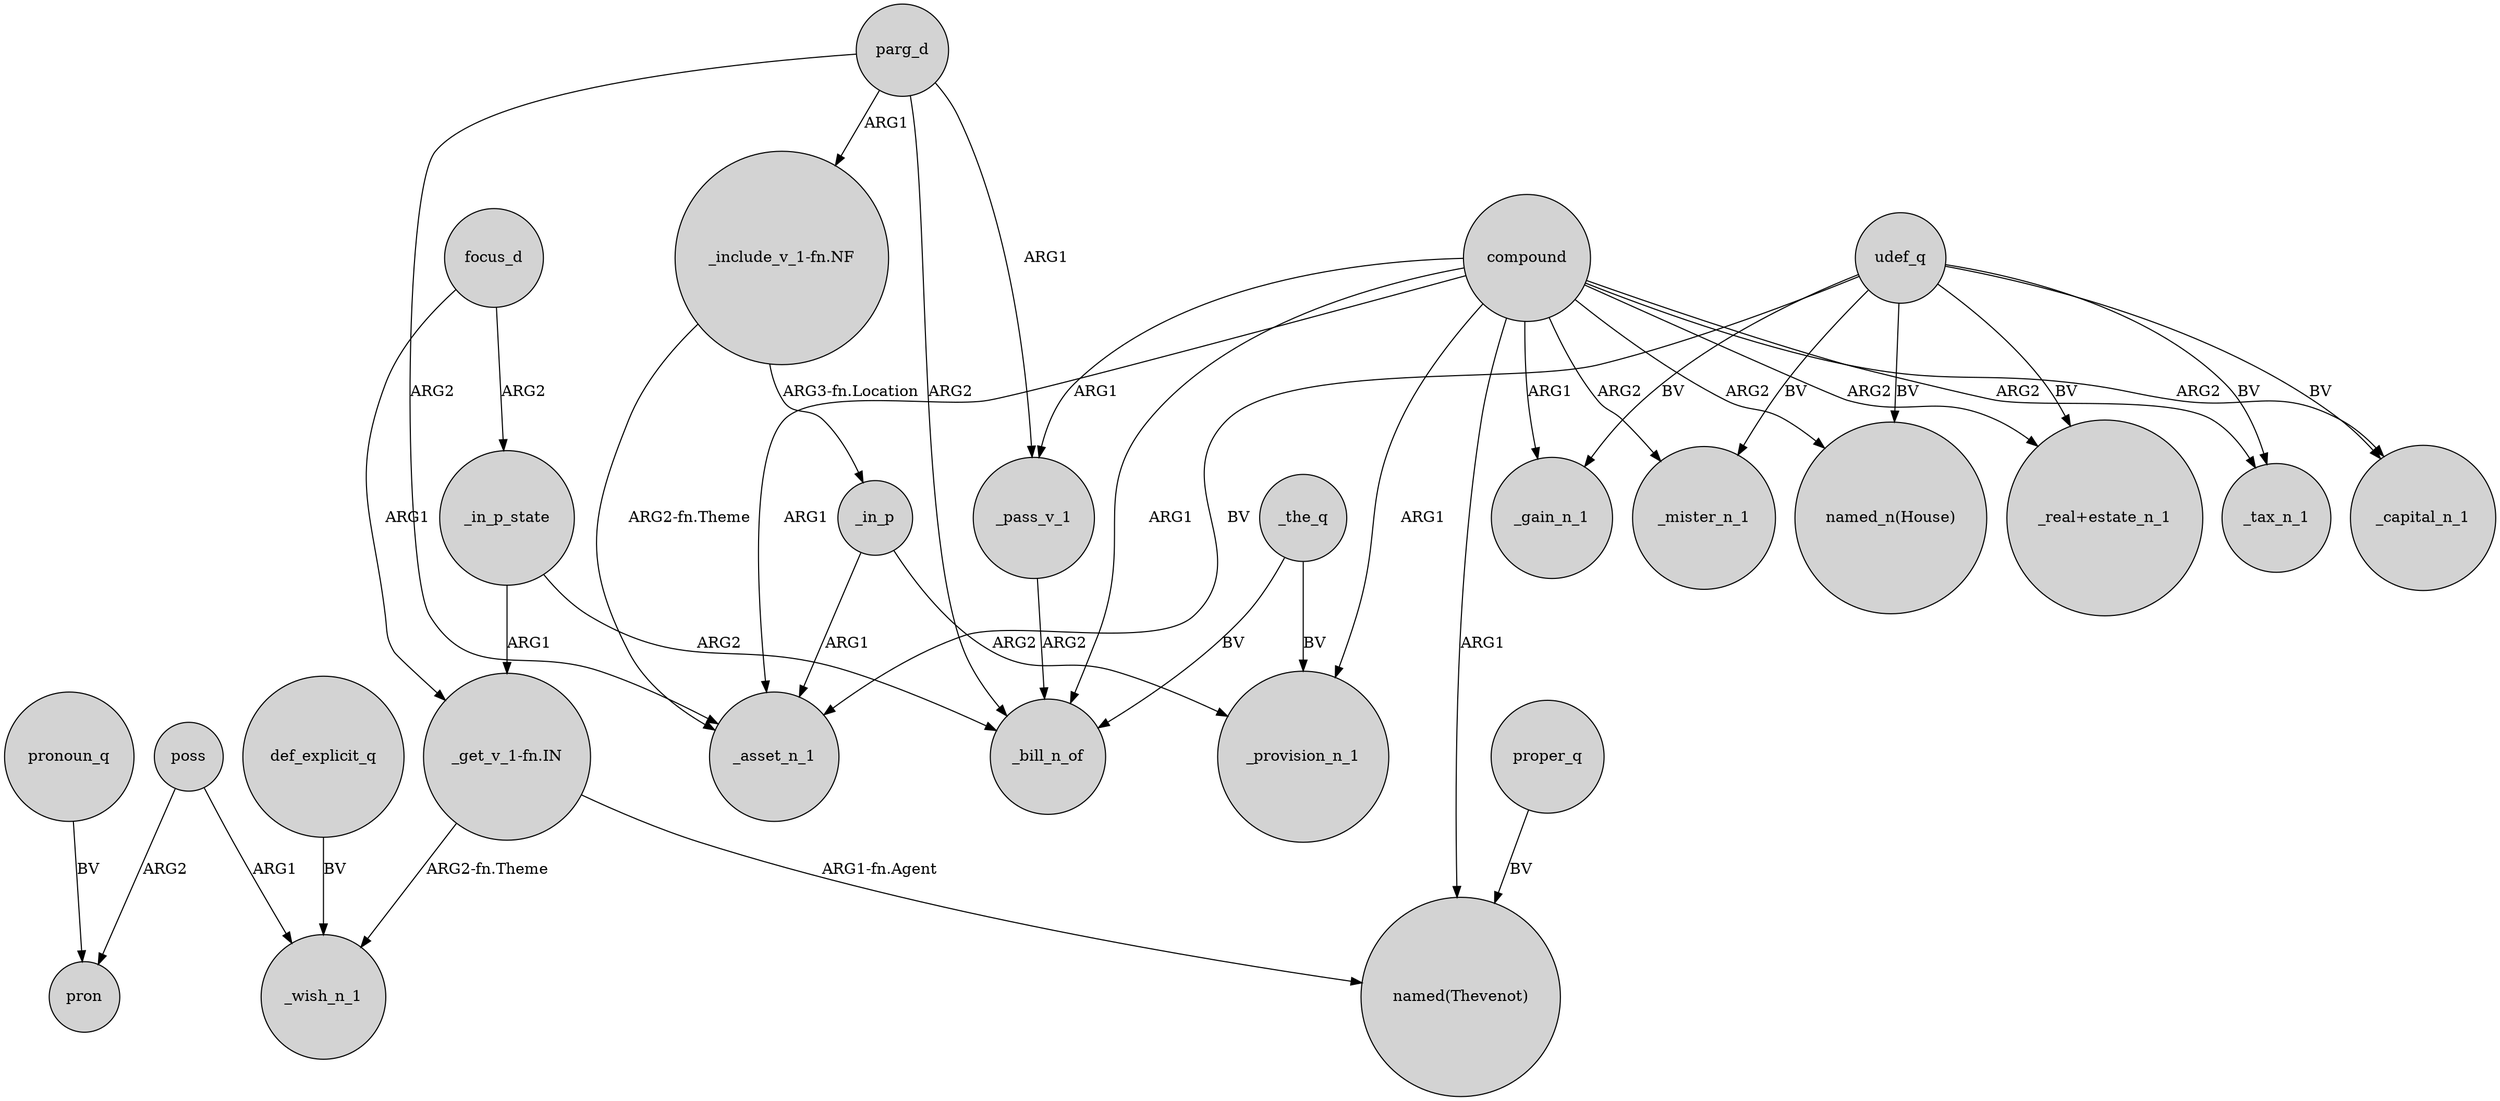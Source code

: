 digraph {
	node [shape=circle style=filled]
	udef_q -> "named_n(House)" [label=BV]
	_the_q -> _bill_n_of [label=BV]
	_pass_v_1 -> _bill_n_of [label=ARG2]
	compound -> _capital_n_1 [label=ARG2]
	compound -> _bill_n_of [label=ARG1]
	poss -> pron [label=ARG2]
	udef_q -> _gain_n_1 [label=BV]
	def_explicit_q -> _wish_n_1 [label=BV]
	compound -> _mister_n_1 [label=ARG2]
	focus_d -> _in_p_state [label=ARG2]
	udef_q -> _mister_n_1 [label=BV]
	parg_d -> _pass_v_1 [label=ARG1]
	poss -> _wish_n_1 [label=ARG1]
	compound -> _asset_n_1 [label=ARG1]
	parg_d -> _bill_n_of [label=ARG2]
	udef_q -> _asset_n_1 [label=BV]
	compound -> "_real+estate_n_1" [label=ARG2]
	compound -> _provision_n_1 [label=ARG1]
	_in_p_state -> _bill_n_of [label=ARG2]
	_in_p -> _asset_n_1 [label=ARG1]
	"_get_v_1-fn.IN" -> "named(Thevenot)" [label="ARG1-fn.Agent"]
	udef_q -> _tax_n_1 [label=BV]
	focus_d -> "_get_v_1-fn.IN" [label=ARG1]
	pronoun_q -> pron [label=BV]
	_in_p -> _provision_n_1 [label=ARG2]
	"_include_v_1-fn.NF" -> _asset_n_1 [label="ARG2-fn.Theme"]
	udef_q -> "_real+estate_n_1" [label=BV]
	_in_p_state -> "_get_v_1-fn.IN" [label=ARG1]
	_the_q -> _provision_n_1 [label=BV]
	compound -> "named_n(House)" [label=ARG2]
	compound -> _gain_n_1 [label=ARG1]
	parg_d -> _asset_n_1 [label=ARG2]
	compound -> _pass_v_1 [label=ARG1]
	"_get_v_1-fn.IN" -> _wish_n_1 [label="ARG2-fn.Theme"]
	proper_q -> "named(Thevenot)" [label=BV]
	compound -> "named(Thevenot)" [label=ARG1]
	compound -> _tax_n_1 [label=ARG2]
	parg_d -> "_include_v_1-fn.NF" [label=ARG1]
	udef_q -> _capital_n_1 [label=BV]
	"_include_v_1-fn.NF" -> _in_p [label="ARG3-fn.Location"]
}
